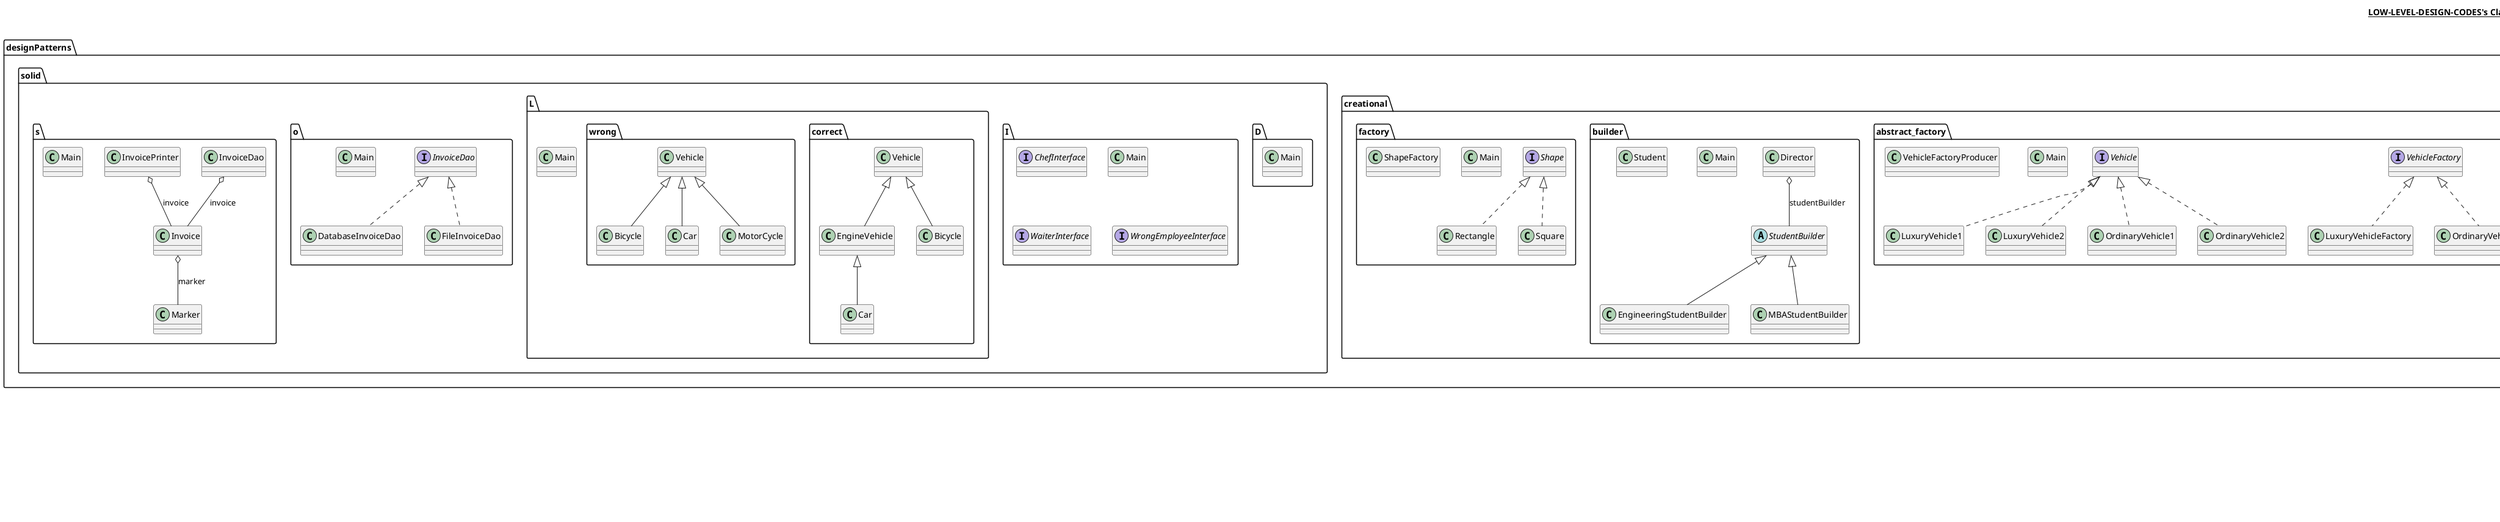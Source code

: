 @startuml

title __LOW-LEVEL-DESIGN-CODES's Class Diagram__\n

  namespace designPatterns.creational.abstract_factory {
    class designPatterns.creational.abstract_factory.LuxuryVehicle1 {
    }
  }
  

  namespace designPatterns.creational.abstract_factory {
    class designPatterns.creational.abstract_factory.LuxuryVehicle2 {
    }
  }
  

  namespace designPatterns.creational.abstract_factory {
    class designPatterns.creational.abstract_factory.LuxuryVehicleFactory {
    }
  }
  

  namespace designPatterns.creational.abstract_factory {
    class designPatterns.creational.abstract_factory.Main {
    }
  }
  

  namespace designPatterns.creational.abstract_factory {
    class designPatterns.creational.abstract_factory.OrdinaryVehicle1 {
    }
  }
  

  namespace designPatterns.creational.abstract_factory {
    class designPatterns.creational.abstract_factory.OrdinaryVehicle2 {
    }
  }
  

  namespace designPatterns.creational.abstract_factory {
    class designPatterns.creational.abstract_factory.OrdinaryVehicleFactory {
    }
  }
  

  namespace designPatterns.creational.abstract_factory {
    interface designPatterns.creational.abstract_factory.Vehicle {
    }
  }
  

  namespace designPatterns.creational.abstract_factory {
    interface designPatterns.creational.abstract_factory.VehicleFactory {
    }
  }
  

  namespace designPatterns.creational.abstract_factory {
    class designPatterns.creational.abstract_factory.VehicleFactoryProducer {
    }
  }
  

  namespace designPatterns.creational.builder {
    class designPatterns.creational.builder.Director {
    }
  }
  

  namespace designPatterns.creational.builder {
    class designPatterns.creational.builder.EngineeringStudentBuilder {
    }
  }
  

  namespace designPatterns.creational.builder {
    class designPatterns.creational.builder.MBAStudentBuilder {
    }
  }
  

  namespace designPatterns.creational.builder {
    class designPatterns.creational.builder.Main {
    }
  }
  

  namespace designPatterns.creational.builder {
    class designPatterns.creational.builder.Student {
    }
  }
  

  namespace designPatterns.creational.builder {
    abstract class designPatterns.creational.builder.StudentBuilder {
    }
  }
  

  namespace designPatterns.creational.factory {
    class designPatterns.creational.factory.Main {
    }
  }
  

  namespace designPatterns.creational.factory {
    class designPatterns.creational.factory.Rectangle {
    }
  }
  

  namespace designPatterns.creational.factory {
    interface designPatterns.creational.factory.Shape {
    }
  }
  

  namespace designPatterns.creational.factory {
    class designPatterns.creational.factory.ShapeFactory {
    }
  }
  

  namespace designPatterns.creational.factory {
    class designPatterns.creational.factory.Square {
    }
  }
  

  namespace designPatterns.solid.D {
    class designPatterns.solid.D.Main {
    }
  }
  

  namespace designPatterns.solid.I {
    interface designPatterns.solid.I.ChefInterface {
    }
  }
  

  namespace designPatterns.solid.I {
    class designPatterns.solid.I.Main {
    }
  }
  

  namespace designPatterns.solid.I {
    interface designPatterns.solid.I.WaiterInterface {
    }
  }
  

  namespace designPatterns.solid.I {
    interface designPatterns.solid.I.WrongEmployeeInterface {
    }
  }
  

  namespace designPatterns.solid.L {
    class designPatterns.solid.L.Main {
    }
  }
  

  namespace designPatterns.solid.L {
    namespace correct {
      class designPatterns.solid.L.correct.Bicycle {
      }
    }
  }
  

  namespace designPatterns.solid.L {
    namespace correct {
      class designPatterns.solid.L.correct.Car {
      }
    }
  }
  

  namespace designPatterns.solid.L {
    namespace correct {
      class designPatterns.solid.L.correct.EngineVehicle {
      }
    }
  }
  

  namespace designPatterns.solid.L {
    namespace correct {
      class designPatterns.solid.L.correct.Vehicle {
      }
    }
  }
  

  namespace designPatterns.solid.L {
    namespace wrong {
      class designPatterns.solid.L.wrong.Bicycle {
      }
    }
  }
  

  namespace designPatterns.solid.L {
    namespace wrong {
      class designPatterns.solid.L.wrong.Car {
      }
    }
  }
  

  namespace designPatterns.solid.L {
    namespace wrong {
      class designPatterns.solid.L.wrong.MotorCycle {
      }
    }
  }
  

  namespace designPatterns.solid.L {
    namespace wrong {
      class designPatterns.solid.L.wrong.Vehicle {
      }
    }
  }
  

  namespace designPatterns.solid.o {
    class designPatterns.solid.o.DatabaseInvoiceDao {
    }
  }
  

  namespace designPatterns.solid.o {
    class designPatterns.solid.o.FileInvoiceDao {
    }
  }
  

  namespace designPatterns.solid.o {
    interface designPatterns.solid.o.InvoiceDao {
    }
  }
  

  namespace designPatterns.solid.o {
    class designPatterns.solid.o.Main {
    }
  }
  

  namespace designPatterns.solid.s {
    class designPatterns.solid.s.Invoice {
    }
  }
  

  namespace designPatterns.solid.s {
    class designPatterns.solid.s.InvoiceDao {
    }
  }
  

  namespace designPatterns.solid.s {
    class designPatterns.solid.s.InvoicePrinter {
    }
  }
  

  namespace designPatterns.solid.s {
    class designPatterns.solid.s.Main {
    }
  }
  

  namespace designPatterns.solid.s {
    class designPatterns.solid.s.Marker {
    }
  }
  

  namespace problems.Apply_Coupon {
    abstract class problems.Apply_Coupon.CouponDecorator {
    }
  }
  

  namespace problems.Apply_Coupon {
    class problems.Apply_Coupon.Item1 {
    }
  }
  

  namespace problems.Apply_Coupon {
    class problems.Apply_Coupon.Item2 {
    }
  }
  

  namespace problems.Apply_Coupon {
    class problems.Apply_Coupon.Main {
    }
  }
  

  namespace problems.Apply_Coupon {
    class problems.Apply_Coupon.PercentageCouponDecorator {
    }
  }
  

  namespace problems.Apply_Coupon {
    abstract class problems.Apply_Coupon.Product {
    }
  }
  

  namespace problems.Apply_Coupon {
    enum ProductType {
    }
  }
  

  namespace problems.Apply_Coupon {
    class problems.Apply_Coupon.ShoppingCart {
    }
  }
  

  namespace problems.Apply_Coupon {
    class problems.Apply_Coupon.TypeCouponDecorator {
    }
  }
  

  namespace problems.Concurrency_Control_in_Distributed_Systems {
    class problems.Concurrency_Control_in_Distributed_Systems.Main {
    }
  }
  

  namespace problems.HashMap {
    class problems.HashMap.CustomHashMap {
    }
  }
  

  namespace problems.HashMap {
    class problems.HashMap.Main {
    }
  }
  

  namespace problems.MVC {
    class problems.MVC.Main {
    }
  }
  

  namespace problems.Null_Object_Pattern {
    class problems.Null_Object_Pattern.Car {
    }
  }
  

  namespace problems.Null_Object_Pattern {
    class problems.Null_Object_Pattern.Main {
    }
  }
  

  namespace problems.Null_Object_Pattern {
    class problems.Null_Object_Pattern.NullObject {
    }
  }
  

  namespace problems.Null_Object_Pattern {
    interface problems.Null_Object_Pattern.Vehicle {
    }
  }
  

  namespace problems.Online_Auction_System {
    class problems.Online_Auction_System.AuctionMediator {
    }
  }
  

  namespace problems.Online_Auction_System {
    class problems.Online_Auction_System.Bidder {
    }
  }
  

  namespace problems.Online_Auction_System {
    interface problems.Online_Auction_System.Colleague {
    }
  }
  

  namespace problems.Online_Auction_System {
    class problems.Online_Auction_System.Main {
    }
  }
  

  namespace problems.Online_Auction_System {
    interface problems.Online_Auction_System.Mediator {
    }
  }
  

  namespace problems.Order_Inventory_Management_Sysyem_Zepto {
    class problems.Order_Inventory_Management_Sysyem_Zepto.Address {
    }
  }
  

  namespace problems.Order_Inventory_Management_Sysyem_Zepto {
    class problems.Order_Inventory_Management_Sysyem_Zepto.CardPaymentMode {
    }
  }
  

  namespace problems.Order_Inventory_Management_Sysyem_Zepto {
    class problems.Order_Inventory_Management_Sysyem_Zepto.Cart {
    }
  }
  

  namespace problems.Order_Inventory_Management_Sysyem_Zepto {
    class problems.Order_Inventory_Management_Sysyem_Zepto.Inventory {
    }
  }
  

  namespace problems.Order_Inventory_Management_Sysyem_Zepto {
    class problems.Order_Inventory_Management_Sysyem_Zepto.Invoice {
    }
  }
  

  namespace problems.Order_Inventory_Management_Sysyem_Zepto {
    class problems.Order_Inventory_Management_Sysyem_Zepto.Main {
    }
  }
  

  namespace problems.Order_Inventory_Management_Sysyem_Zepto {
    class problems.Order_Inventory_Management_Sysyem_Zepto.NearestWarehouseSelectionStrategy {
    }
  }
  

  namespace problems.Order_Inventory_Management_Sysyem_Zepto {
    class problems.Order_Inventory_Management_Sysyem_Zepto.Order {
    }
  }
  

  namespace problems.Order_Inventory_Management_Sysyem_Zepto {
    class problems.Order_Inventory_Management_Sysyem_Zepto.OrderController {
    }
  }
  

  namespace problems.Order_Inventory_Management_Sysyem_Zepto {
    enum OrderStatus {
    }
  }
  

  namespace problems.Order_Inventory_Management_Sysyem_Zepto {
    class problems.Order_Inventory_Management_Sysyem_Zepto.Payment {
    }
  }
  

  namespace problems.Order_Inventory_Management_Sysyem_Zepto {
    interface problems.Order_Inventory_Management_Sysyem_Zepto.PaymentMode {
    }
  }
  

  namespace problems.Order_Inventory_Management_Sysyem_Zepto {
    class problems.Order_Inventory_Management_Sysyem_Zepto.Product {
    }
  }
  

  namespace problems.Order_Inventory_Management_Sysyem_Zepto {
    class problems.Order_Inventory_Management_Sysyem_Zepto.ProductCategory {
    }
  }
  

  namespace problems.Order_Inventory_Management_Sysyem_Zepto {
    class problems.Order_Inventory_Management_Sysyem_Zepto.ProductDeliverySystem {
    }
  }
  

  namespace problems.Order_Inventory_Management_Sysyem_Zepto {
    class problems.Order_Inventory_Management_Sysyem_Zepto.UPIPaymentMode {
    }
  }
  

  namespace problems.Order_Inventory_Management_Sysyem_Zepto {
    class problems.Order_Inventory_Management_Sysyem_Zepto.User {
    }
  }
  

  namespace problems.Order_Inventory_Management_Sysyem_Zepto {
    class problems.Order_Inventory_Management_Sysyem_Zepto.UserController {
    }
  }
  

  namespace problems.Order_Inventory_Management_Sysyem_Zepto {
    class problems.Order_Inventory_Management_Sysyem_Zepto.Warehouse {
    }
  }
  

  namespace problems.Order_Inventory_Management_Sysyem_Zepto {
    class problems.Order_Inventory_Management_Sysyem_Zepto.WarehouseController {
    }
  }
  

  namespace problems.Order_Inventory_Management_Sysyem_Zepto {
    abstract class problems.Order_Inventory_Management_Sysyem_Zepto.WarehouseSelectionStrategy {
    }
  }
  

  namespace problems.Undo_Redo {
    class problems.Undo_Redo.AirConditioner {
    }
  }
  

  namespace problems.Undo_Redo {
    interface problems.Undo_Redo.ICommand {
    }
  }
  

  namespace problems.Undo_Redo {
    class problems.Undo_Redo.Main {
    }
  }
  

  namespace problems.Undo_Redo {
    class problems.Undo_Redo.RemoteController {
    }
  }
  

  namespace problems.Undo_Redo {
    class problems.Undo_Redo.TurnOffACCommand {
    }
  }
  

  namespace problems.Undo_Redo {
    class problems.Undo_Redo.TurnOnACCommand {
    }
  }
  

  designPatterns.creational.abstract_factory.LuxuryVehicle1 .up.|> designPatterns.creational.abstract_factory.Vehicle
  designPatterns.creational.abstract_factory.LuxuryVehicle2 .up.|> designPatterns.creational.abstract_factory.Vehicle
  designPatterns.creational.abstract_factory.LuxuryVehicleFactory .up.|> designPatterns.creational.abstract_factory.VehicleFactory
  designPatterns.creational.abstract_factory.OrdinaryVehicle1 .up.|> designPatterns.creational.abstract_factory.Vehicle
  designPatterns.creational.abstract_factory.OrdinaryVehicle2 .up.|> designPatterns.creational.abstract_factory.Vehicle
  designPatterns.creational.abstract_factory.OrdinaryVehicleFactory .up.|> designPatterns.creational.abstract_factory.VehicleFactory
  designPatterns.creational.builder.Director o-- designPatterns.creational.builder.StudentBuilder : studentBuilder
  designPatterns.creational.builder.EngineeringStudentBuilder -up-|> designPatterns.creational.builder.StudentBuilder
  designPatterns.creational.builder.MBAStudentBuilder -up-|> designPatterns.creational.builder.StudentBuilder
  designPatterns.creational.factory.Rectangle .up.|> designPatterns.creational.factory.Shape
  designPatterns.creational.factory.Square .up.|> designPatterns.creational.factory.Shape
  designPatterns.solid.L.correct.Bicycle -up-|> designPatterns.solid.L.correct.Vehicle
  designPatterns.solid.L.correct.Car -up-|> designPatterns.solid.L.correct.EngineVehicle
  designPatterns.solid.L.correct.EngineVehicle -up-|> designPatterns.solid.L.correct.Vehicle
  designPatterns.solid.L.wrong.Bicycle -up-|> designPatterns.solid.L.wrong.Vehicle
  designPatterns.solid.L.wrong.Car -up-|> designPatterns.solid.L.wrong.Vehicle
  designPatterns.solid.L.wrong.MotorCycle -up-|> designPatterns.solid.L.wrong.Vehicle
  designPatterns.solid.o.DatabaseInvoiceDao .up.|> designPatterns.solid.o.InvoiceDao
  designPatterns.solid.o.FileInvoiceDao .up.|> designPatterns.solid.o.InvoiceDao
  designPatterns.solid.s.Invoice o-- designPatterns.solid.s.Marker : marker
  designPatterns.solid.s.InvoiceDao o-- designPatterns.solid.s.Invoice : invoice
  designPatterns.solid.s.InvoicePrinter o-- designPatterns.solid.s.Invoice : invoice
  problems.Apply_Coupon.CouponDecorator -up-|> problems.Apply_Coupon.Product
  problems.Apply_Coupon.Item1 -up-|> problems.Apply_Coupon.Product
  problems.Apply_Coupon.Item2 -up-|> problems.Apply_Coupon.Product
  problems.Apply_Coupon.PercentageCouponDecorator -up-|> problems.Apply_Coupon.CouponDecorator
  problems.Apply_Coupon.PercentageCouponDecorator o-- problems.Apply_Coupon.Product : product
  problems.Apply_Coupon.Product o-- problems.Apply_Coupon.ProductType : type
  problems.Apply_Coupon.TypeCouponDecorator -up-|> problems.Apply_Coupon.CouponDecorator
  problems.Apply_Coupon.TypeCouponDecorator o-- problems.Apply_Coupon.Product : product
  problems.Apply_Coupon.TypeCouponDecorator o-- problems.Apply_Coupon.ProductType : type
  problems.Null_Object_Pattern.Car .up.|> problems.Null_Object_Pattern.Vehicle
  problems.Null_Object_Pattern.NullObject .up.|> problems.Null_Object_Pattern.Vehicle
  problems.Online_Auction_System.AuctionMediator .up.|> problems.Online_Auction_System.Mediator
  problems.Online_Auction_System.Bidder .up.|> problems.Online_Auction_System.Colleague
  problems.Online_Auction_System.Bidder o-- problems.Online_Auction_System.Mediator : auctionMediator
  problems.Order_Inventory_Management_Sysyem_Zepto.CardPaymentMode .up.|> problems.Order_Inventory_Management_Sysyem_Zepto.PaymentMode
  problems.Order_Inventory_Management_Sysyem_Zepto.NearestWarehouseSelectionStrategy -up-|> problems.Order_Inventory_Management_Sysyem_Zepto.WarehouseSelectionStrategy
  problems.Order_Inventory_Management_Sysyem_Zepto.Order o-- problems.Order_Inventory_Management_Sysyem_Zepto.Address : deliveryAddress
  problems.Order_Inventory_Management_Sysyem_Zepto.Order o-- problems.Order_Inventory_Management_Sysyem_Zepto.Invoice : invoice
  problems.Order_Inventory_Management_Sysyem_Zepto.Order o-- problems.Order_Inventory_Management_Sysyem_Zepto.OrderStatus : orderStatus
  problems.Order_Inventory_Management_Sysyem_Zepto.Order o-- problems.Order_Inventory_Management_Sysyem_Zepto.Payment : payment
  problems.Order_Inventory_Management_Sysyem_Zepto.Order o-- problems.Order_Inventory_Management_Sysyem_Zepto.User : user
  problems.Order_Inventory_Management_Sysyem_Zepto.Order o-- problems.Order_Inventory_Management_Sysyem_Zepto.Warehouse : warehouse
  problems.Order_Inventory_Management_Sysyem_Zepto.Payment o-- problems.Order_Inventory_Management_Sysyem_Zepto.PaymentMode : paymentMode
  problems.Order_Inventory_Management_Sysyem_Zepto.ProductDeliverySystem o-- problems.Order_Inventory_Management_Sysyem_Zepto.OrderController : orderController
  problems.Order_Inventory_Management_Sysyem_Zepto.ProductDeliverySystem o-- problems.Order_Inventory_Management_Sysyem_Zepto.UserController : userController
  problems.Order_Inventory_Management_Sysyem_Zepto.ProductDeliverySystem o-- problems.Order_Inventory_Management_Sysyem_Zepto.WarehouseController : warehouseController
  problems.Order_Inventory_Management_Sysyem_Zepto.UPIPaymentMode .up.|> problems.Order_Inventory_Management_Sysyem_Zepto.PaymentMode
  problems.Order_Inventory_Management_Sysyem_Zepto.User o-- problems.Order_Inventory_Management_Sysyem_Zepto.Address : address
  problems.Order_Inventory_Management_Sysyem_Zepto.User o-- problems.Order_Inventory_Management_Sysyem_Zepto.Cart : userCartDetails
  problems.Order_Inventory_Management_Sysyem_Zepto.Warehouse o-- problems.Order_Inventory_Management_Sysyem_Zepto.Address : address
  problems.Order_Inventory_Management_Sysyem_Zepto.Warehouse o-- problems.Order_Inventory_Management_Sysyem_Zepto.Inventory : inventory
  problems.Order_Inventory_Management_Sysyem_Zepto.WarehouseController o-- problems.Order_Inventory_Management_Sysyem_Zepto.WarehouseSelectionStrategy : warehouseSelectionStrategy
  problems.Undo_Redo.RemoteController o-- problems.Undo_Redo.ICommand : command
  problems.Undo_Redo.TurnOffACCommand .up.|> problems.Undo_Redo.ICommand
  problems.Undo_Redo.TurnOffACCommand o-- problems.Undo_Redo.AirConditioner : ac
  problems.Undo_Redo.TurnOnACCommand .up.|> problems.Undo_Redo.ICommand
  problems.Undo_Redo.TurnOnACCommand o-- problems.Undo_Redo.AirConditioner : ac


right footer


PlantUML diagram generated by SketchIt! (https://bitbucket.org/pmesmeur/sketch.it)
For more information about this tool, please contact philippe.mesmeur@gmail.com
endfooter

@enduml
